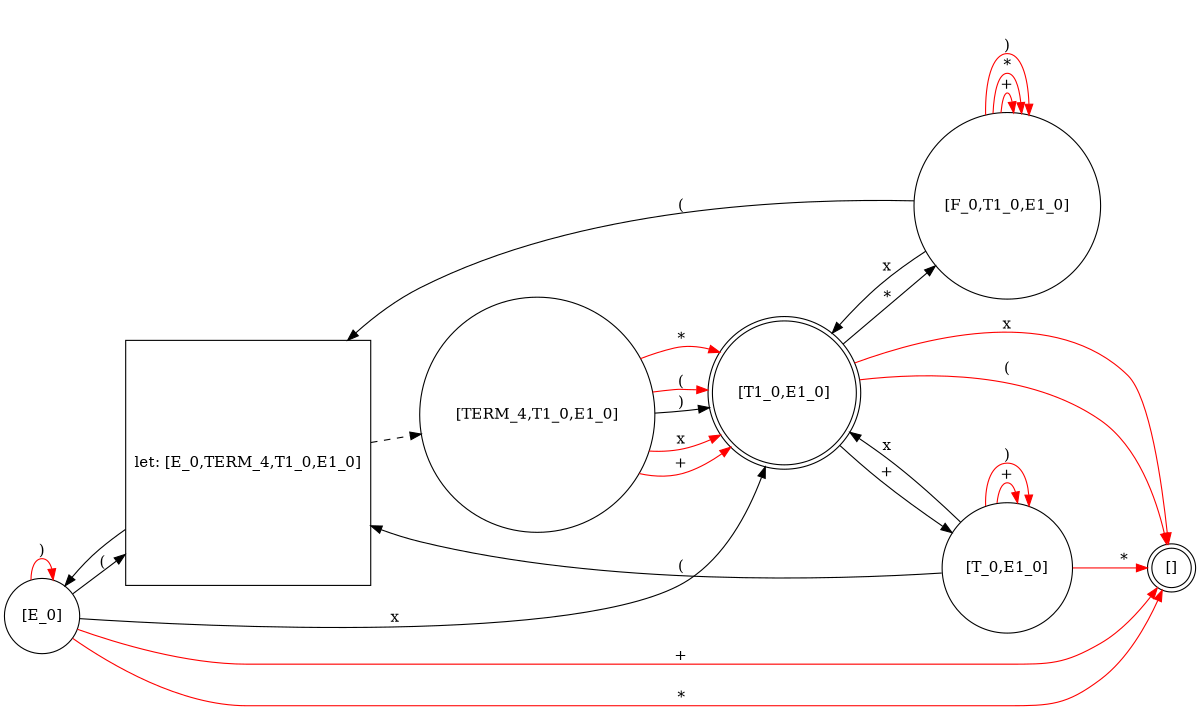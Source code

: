 digraph {
rankdir=LR;
size="8,5";
node [shape = circle, color = black];
0 [label="[E_0]"];
4 [label="[TERM_4,T1_0,E1_0]"];
5 [label="[T_0,E1_0]"];
6 [label="[F_0,T1_0,E1_0]"];
node [shape = square];
3 [label="let: [E_0,TERM_4,T1_0,E1_0]"];
node [shape = doublecircle];
1 [label="[T1_0,E1_0]"];
2 [label="[]"];
0 -> 1 [ label = "x", color = "black" ];
0 -> 2 [ label = "+", color = "red" ];
0 -> 2 [ label = "*", color = "red" ];
0 -> 3 [ label = "(", color = "black" ];
0 -> 0 [ label = ")", color = "red" ];
1 -> 2 [ label = "x", color = "red" ];
1 -> 5 [ label = "+", color = "black" ];
1 -> 6 [ label = "*", color = "black" ];
1 -> 2 [ label = "(", color = "red" ];
4 -> 1 [ label = "x", color = "red" ];
4 -> 1 [ label = "+", color = "red" ];
4 -> 1 [ label = "*", color = "red" ];
4 -> 1 [ label = "(", color = "red" ];
4 -> 1 [ label = ")", color = "black" ];
3 -> 0;
3 -> 4 [style=dashed];
5 -> 1 [ label = "x", color = "black" ];
5 -> 5 [ label = "+", color = "red" ];
5 -> 2 [ label = "*", color = "red" ];
5 -> 3 [ label = "(", color = "black" ];
5 -> 5 [ label = ")", color = "red" ];
6 -> 1 [ label = "x", color = "black" ];
6 -> 6 [ label = "+", color = "red" ];
6 -> 6 [ label = "*", color = "red" ];
6 -> 3 [ label = "(", color = "black" ];
6 -> 6 [ label = ")", color = "red" ];
}

